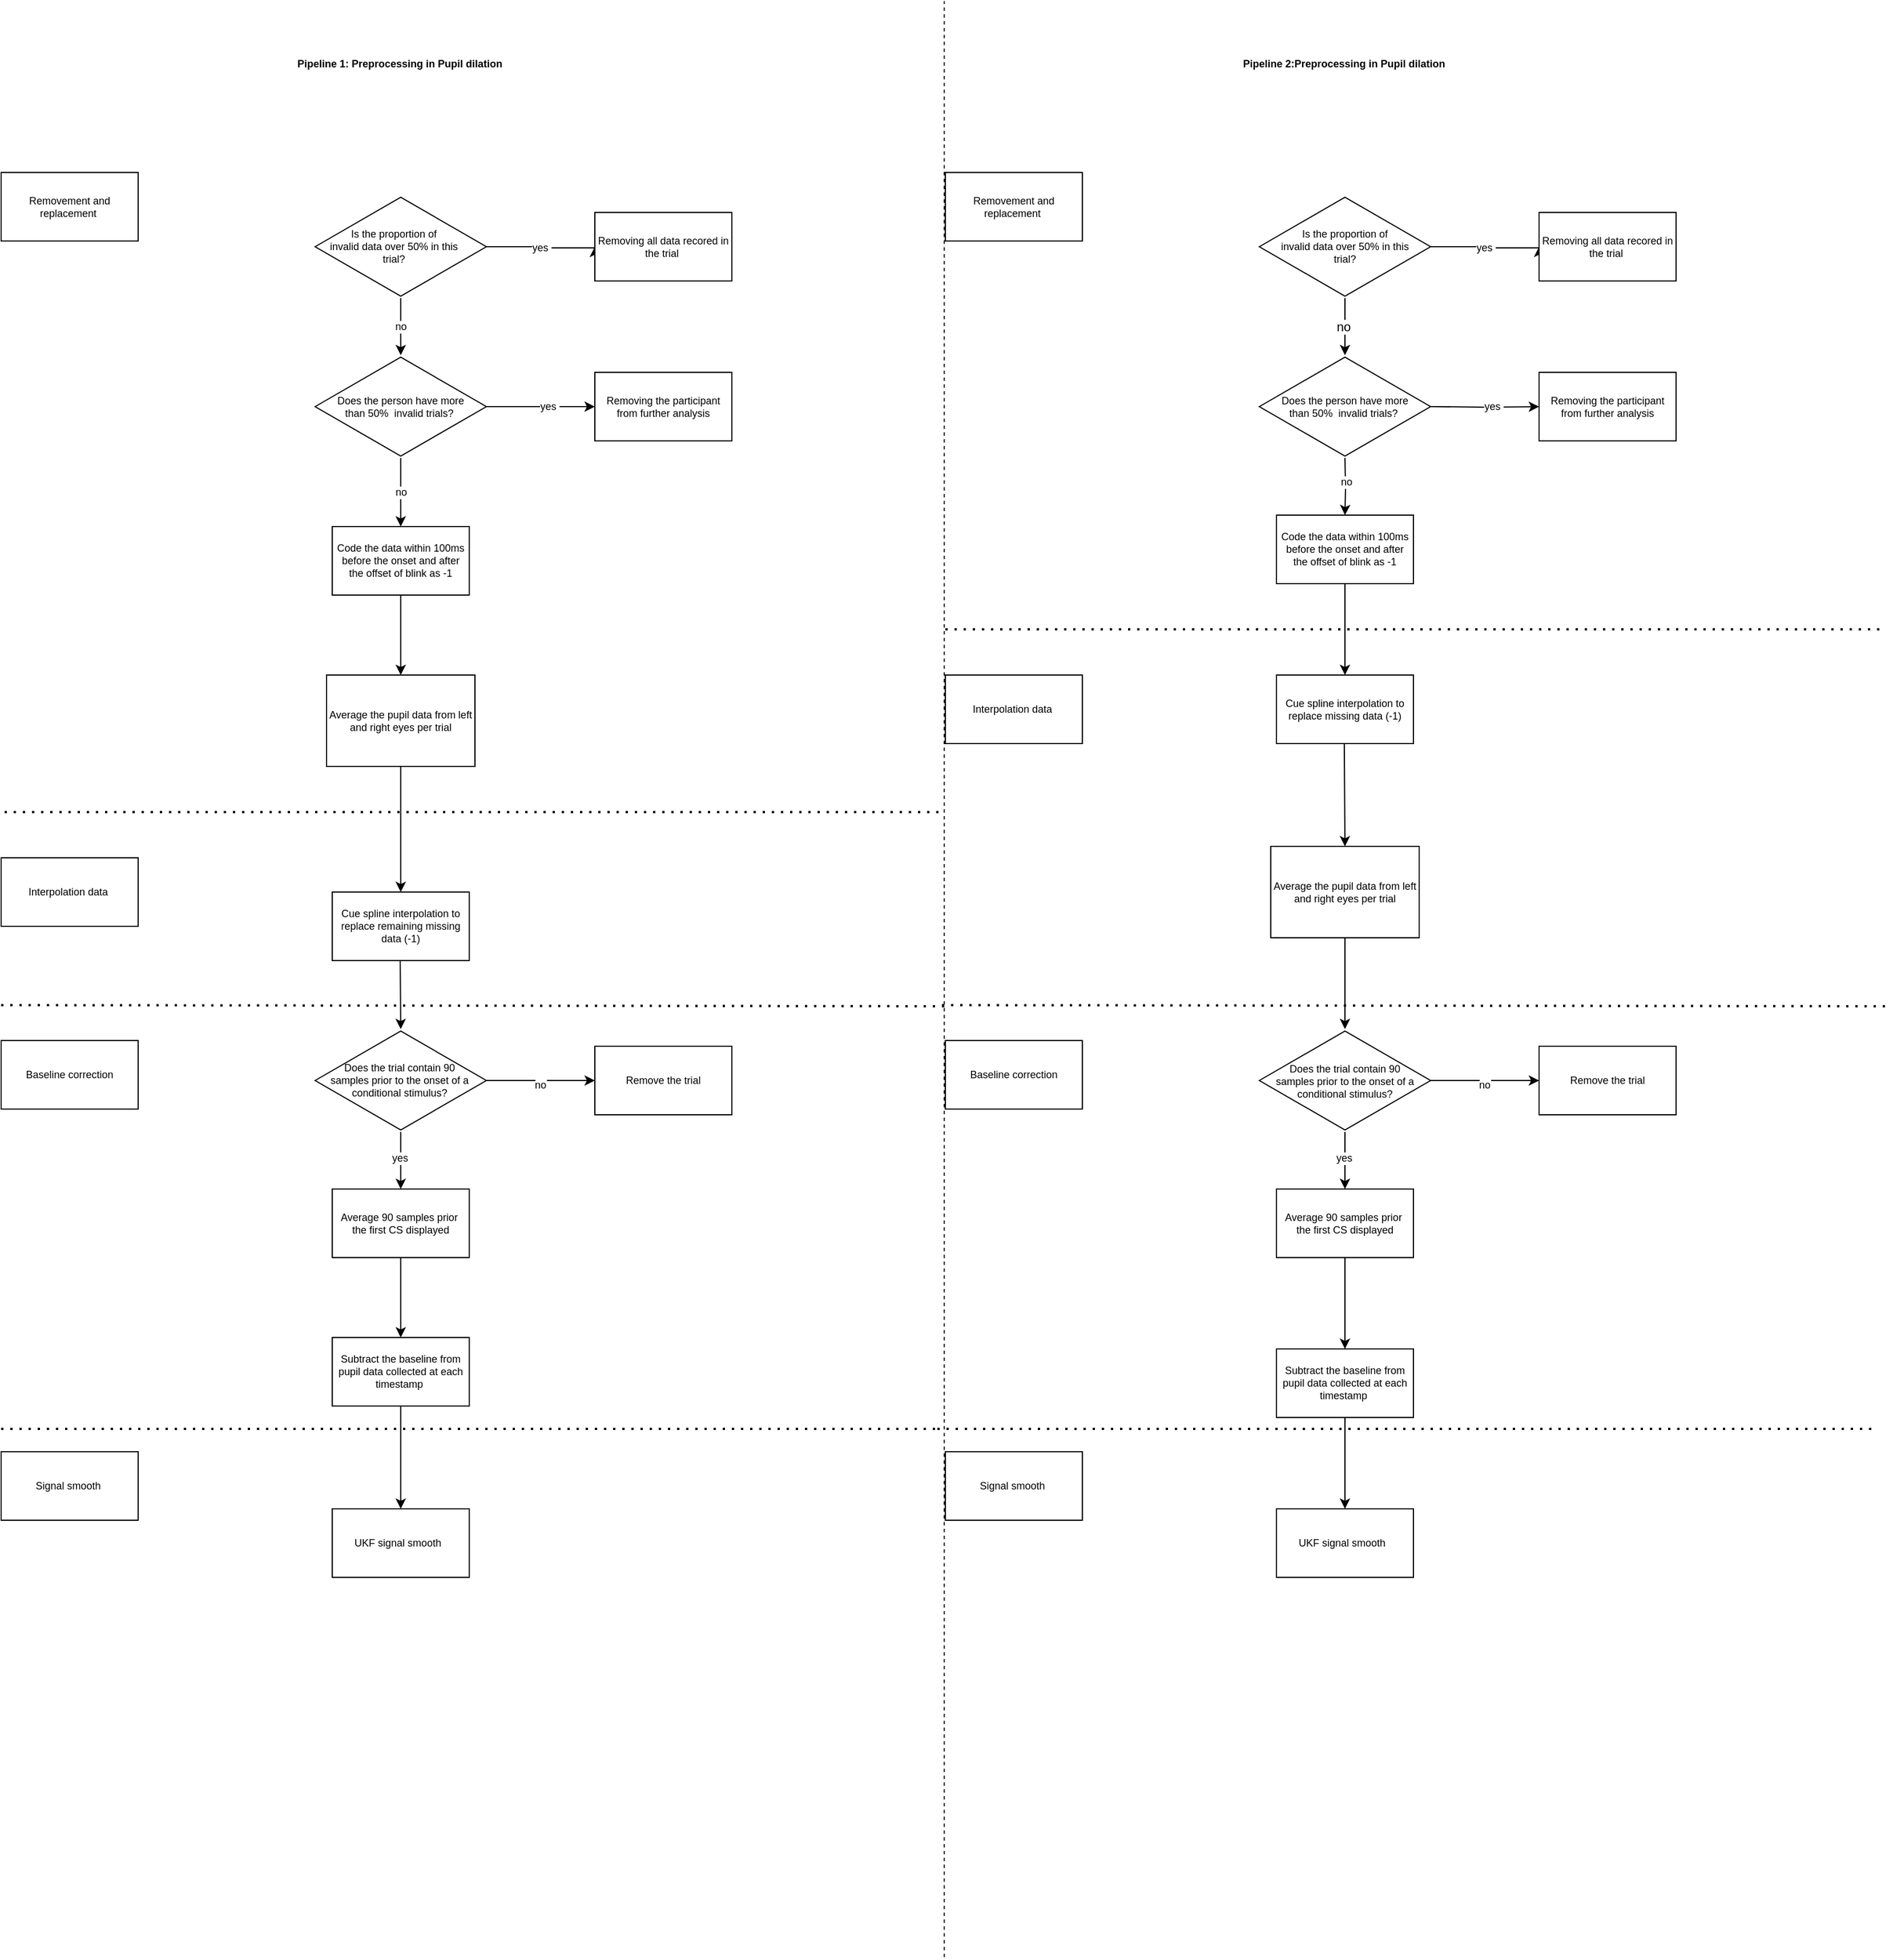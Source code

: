 <mxfile version="21.3.3" type="github">
  <diagram name="第 1 页" id="VAMxYnleN22QML6oUBr0">
    <mxGraphModel dx="1783" dy="493" grid="1" gridSize="10" guides="1" tooltips="1" connect="1" arrows="1" fold="1" page="1" pageScale="1" pageWidth="827" pageHeight="1169" math="0" shadow="0">
      <root>
        <mxCell id="0" />
        <mxCell id="1" parent="0" />
        <mxCell id="qU45uo9Rk5HEbrporvGn-14" value="&lt;h1 style=&quot;font-size: 9px;&quot;&gt;Pipeline 1: Preprocessing in Pupil dilation&amp;nbsp;&lt;/h1&gt;" style="text;html=1;align=center;verticalAlign=middle;resizable=0;points=[];autosize=1;strokeColor=none;fillColor=none;fontSize=9;" parent="1" vertex="1">
          <mxGeometry x="245" y="325" width="210" height="40" as="geometry" />
        </mxCell>
        <mxCell id="BT4phYu5JlUOmxXtcWHX-7" value="yes&amp;nbsp;" style="edgeStyle=orthogonalEdgeStyle;rounded=0;orthogonalLoop=1;jettySize=auto;html=1;fontSize=9;" parent="1" source="BT4phYu5JlUOmxXtcWHX-5" edge="1">
          <mxGeometry relative="1" as="geometry">
            <mxPoint x="520" y="505" as="targetPoint" />
            <Array as="points">
              <mxPoint x="473" y="505" />
              <mxPoint x="473" y="506" />
            </Array>
          </mxGeometry>
        </mxCell>
        <mxCell id="BT4phYu5JlUOmxXtcWHX-9" value="no&amp;nbsp;" style="edgeStyle=orthogonalEdgeStyle;rounded=0;orthogonalLoop=1;jettySize=auto;html=1;fontSize=9;" parent="1" source="BT4phYu5JlUOmxXtcWHX-5" edge="1">
          <mxGeometry relative="1" as="geometry">
            <mxPoint x="350" y="600" as="targetPoint" />
          </mxGeometry>
        </mxCell>
        <mxCell id="BT4phYu5JlUOmxXtcWHX-5" value="&lt;blockquote style=&quot;margin: 0 0 0 40px; border: none; padding: 0px;&quot;&gt;&lt;p style=&quot;text-align: left; line-height: 120%; font-size: 9px;&quot;&gt;&lt;br&gt;&lt;/p&gt;&lt;/blockquote&gt;" style="html=1;whiteSpace=wrap;aspect=fixed;shape=isoRectangle;fontSize=9;" parent="1" vertex="1">
          <mxGeometry x="275" y="460" width="150" height="90" as="geometry" />
        </mxCell>
        <mxCell id="BT4phYu5JlUOmxXtcWHX-8" value="Removing all data recored in the trial&amp;nbsp;" style="rounded=0;whiteSpace=wrap;html=1;fontSize=9;" parent="1" vertex="1">
          <mxGeometry x="520" y="475" width="120" height="60" as="geometry" />
        </mxCell>
        <mxCell id="BT4phYu5JlUOmxXtcWHX-19" value="yes&amp;nbsp;" style="edgeStyle=orthogonalEdgeStyle;rounded=0;orthogonalLoop=1;jettySize=auto;html=1;entryX=0;entryY=0.5;entryDx=0;entryDy=0;fontSize=9;" parent="1" source="BT4phYu5JlUOmxXtcWHX-16" target="BT4phYu5JlUOmxXtcWHX-18" edge="1">
          <mxGeometry x="0.158" relative="1" as="geometry">
            <mxPoint as="offset" />
          </mxGeometry>
        </mxCell>
        <mxCell id="BT4phYu5JlUOmxXtcWHX-18" value="Removing the participant from further analysis" style="rounded=0;whiteSpace=wrap;html=1;fontSize=9;" parent="1" vertex="1">
          <mxGeometry x="520" y="615" width="120" height="60" as="geometry" />
        </mxCell>
        <mxCell id="BT4phYu5JlUOmxXtcWHX-29" value="" style="edgeStyle=orthogonalEdgeStyle;rounded=0;orthogonalLoop=1;jettySize=auto;html=1;fontSize=9;" parent="1" source="BT4phYu5JlUOmxXtcWHX-22" target="BT4phYu5JlUOmxXtcWHX-28" edge="1">
          <mxGeometry relative="1" as="geometry" />
        </mxCell>
        <mxCell id="BT4phYu5JlUOmxXtcWHX-22" value="Average the pupil data from left and right eyes per trial" style="rounded=0;whiteSpace=wrap;html=1;fontSize=9;" parent="1" vertex="1">
          <mxGeometry x="285" y="880" width="130" height="80" as="geometry" />
        </mxCell>
        <mxCell id="Rm1TB6uYPlrhV0x-yWxz-5" value="no" style="edgeStyle=orthogonalEdgeStyle;rounded=0;orthogonalLoop=1;jettySize=auto;html=1;fontSize=9;" edge="1" parent="1" source="BT4phYu5JlUOmxXtcWHX-16" target="Rm1TB6uYPlrhV0x-yWxz-4">
          <mxGeometry relative="1" as="geometry" />
        </mxCell>
        <mxCell id="BT4phYu5JlUOmxXtcWHX-16" value="&lt;blockquote style=&quot;margin: 0 0 0 40px; border: none; padding: 0px;&quot;&gt;&lt;br&gt;&lt;/blockquote&gt;" style="html=1;whiteSpace=wrap;aspect=fixed;shape=isoRectangle;fontSize=9;align=left;" parent="1" vertex="1">
          <mxGeometry x="275" y="600" width="150" height="90" as="geometry" />
        </mxCell>
        <mxCell id="BT4phYu5JlUOmxXtcWHX-28" value="Cue spline interpolation to replace remaining missing data (-1)" style="rounded=0;whiteSpace=wrap;html=1;fontSize=9;" parent="1" vertex="1">
          <mxGeometry x="290" y="1070" width="120" height="60" as="geometry" />
        </mxCell>
        <mxCell id="BT4phYu5JlUOmxXtcWHX-30" value="Interpolation data&amp;nbsp;" style="rounded=0;whiteSpace=wrap;html=1;fontSize=9;" parent="1" vertex="1">
          <mxGeometry y="1040" width="120" height="60" as="geometry" />
        </mxCell>
        <mxCell id="BT4phYu5JlUOmxXtcWHX-32" value="" style="endArrow=classic;html=1;rounded=0;fontSize=9;" parent="1" edge="1">
          <mxGeometry width="50" height="50" relative="1" as="geometry">
            <mxPoint x="349.5" y="1130" as="sourcePoint" />
            <mxPoint x="350" y="1190" as="targetPoint" />
          </mxGeometry>
        </mxCell>
        <mxCell id="BT4phYu5JlUOmxXtcWHX-44" value="Baseline correction" style="whiteSpace=wrap;html=1;fontSize=9;" parent="1" vertex="1">
          <mxGeometry y="1200" width="120" height="60" as="geometry" />
        </mxCell>
        <mxCell id="BT4phYu5JlUOmxXtcWHX-48" value="" style="edgeStyle=orthogonalEdgeStyle;rounded=0;orthogonalLoop=1;jettySize=auto;html=1;fontSize=9;" parent="1" source="BT4phYu5JlUOmxXtcWHX-45" target="BT4phYu5JlUOmxXtcWHX-47" edge="1">
          <mxGeometry relative="1" as="geometry" />
        </mxCell>
        <mxCell id="BT4phYu5JlUOmxXtcWHX-49" value="no" style="edgeLabel;html=1;align=center;verticalAlign=middle;resizable=0;points=[];fontSize=9;" parent="BT4phYu5JlUOmxXtcWHX-48" vertex="1" connectable="0">
          <mxGeometry x="-0.011" y="-4" relative="1" as="geometry">
            <mxPoint as="offset" />
          </mxGeometry>
        </mxCell>
        <mxCell id="Rm1TB6uYPlrhV0x-yWxz-9" value="" style="edgeStyle=orthogonalEdgeStyle;rounded=0;orthogonalLoop=1;jettySize=auto;html=1;fontSize=9;" edge="1" parent="1" source="BT4phYu5JlUOmxXtcWHX-45">
          <mxGeometry relative="1" as="geometry">
            <mxPoint x="350" y="1330" as="targetPoint" />
          </mxGeometry>
        </mxCell>
        <mxCell id="Rm1TB6uYPlrhV0x-yWxz-10" value="yes" style="edgeLabel;html=1;align=center;verticalAlign=middle;resizable=0;points=[];fontSize=9;" vertex="1" connectable="0" parent="Rm1TB6uYPlrhV0x-yWxz-9">
          <mxGeometry x="-0.08" y="-1" relative="1" as="geometry">
            <mxPoint as="offset" />
          </mxGeometry>
        </mxCell>
        <mxCell id="BT4phYu5JlUOmxXtcWHX-45" value="&lt;blockquote style=&quot;margin: 0 0 0 40px; border: none; padding: 0px;&quot;&gt;&lt;div style=&quot;&quot;&gt;&lt;br&gt;&lt;/div&gt;&lt;/blockquote&gt;" style="html=1;whiteSpace=wrap;aspect=fixed;shape=isoRectangle;fontSize=9;align=left;" parent="1" vertex="1">
          <mxGeometry x="275" y="1190" width="150" height="90" as="geometry" />
        </mxCell>
        <mxCell id="BT4phYu5JlUOmxXtcWHX-47" value="Remove the trial" style="whiteSpace=wrap;html=1;fontSize=9;" parent="1" vertex="1">
          <mxGeometry x="520" y="1205" width="120" height="60" as="geometry" />
        </mxCell>
        <mxCell id="BT4phYu5JlUOmxXtcWHX-55" value="" style="endArrow=none;dashed=1;html=1;dashPattern=1 3;strokeWidth=2;rounded=0;fontSize=9;" parent="1" edge="1">
          <mxGeometry width="50" height="50" relative="1" as="geometry">
            <mxPoint x="3" y="1000" as="sourcePoint" />
            <mxPoint x="823" y="1000" as="targetPoint" />
          </mxGeometry>
        </mxCell>
        <mxCell id="BT4phYu5JlUOmxXtcWHX-60" value="" style="endArrow=none;dashed=1;html=1;dashPattern=1 3;strokeWidth=2;rounded=0;fontSize=9;" parent="1" edge="1">
          <mxGeometry width="50" height="50" relative="1" as="geometry">
            <mxPoint y="1169" as="sourcePoint" />
            <mxPoint x="830" y="1170" as="targetPoint" />
          </mxGeometry>
        </mxCell>
        <mxCell id="Rm1TB6uYPlrhV0x-yWxz-6" value="" style="edgeStyle=orthogonalEdgeStyle;rounded=0;orthogonalLoop=1;jettySize=auto;html=1;fontSize=9;" edge="1" parent="1" source="Rm1TB6uYPlrhV0x-yWxz-4" target="BT4phYu5JlUOmxXtcWHX-22">
          <mxGeometry relative="1" as="geometry" />
        </mxCell>
        <mxCell id="Rm1TB6uYPlrhV0x-yWxz-4" value="Code the data within 100ms before the onset and after the offset of blink as -1" style="whiteSpace=wrap;html=1;fontSize=9;" vertex="1" parent="1">
          <mxGeometry x="290" y="750" width="120" height="60" as="geometry" />
        </mxCell>
        <mxCell id="Rm1TB6uYPlrhV0x-yWxz-13" value="Signal smooth&amp;nbsp;" style="whiteSpace=wrap;html=1;fontSize=9;" vertex="1" parent="1">
          <mxGeometry y="1560" width="120" height="60" as="geometry" />
        </mxCell>
        <mxCell id="Rm1TB6uYPlrhV0x-yWxz-14" value="&lt;h1 style=&quot;font-size: 9px;&quot;&gt;Pipeline 2:Preprocessing in Pupil dilation&amp;nbsp;&lt;/h1&gt;" style="text;html=1;align=center;verticalAlign=middle;resizable=0;points=[];autosize=1;strokeColor=none;fillColor=none;fontSize=9;" vertex="1" parent="1">
          <mxGeometry x="1077" y="325" width="200" height="40" as="geometry" />
        </mxCell>
        <mxCell id="Rm1TB6uYPlrhV0x-yWxz-15" value="Removement and replacement&amp;nbsp;" style="rounded=0;whiteSpace=wrap;html=1;fontSize=9;" vertex="1" parent="1">
          <mxGeometry x="827" y="440" width="120" height="60" as="geometry" />
        </mxCell>
        <mxCell id="Rm1TB6uYPlrhV0x-yWxz-16" value="yes&amp;nbsp;" style="edgeStyle=orthogonalEdgeStyle;rounded=0;orthogonalLoop=1;jettySize=auto;html=1;fontSize=9;" edge="1" parent="1">
          <mxGeometry relative="1" as="geometry">
            <mxPoint x="1347" y="505" as="targetPoint" />
            <Array as="points">
              <mxPoint x="1300" y="505" />
              <mxPoint x="1300" y="506" />
            </Array>
            <mxPoint x="1252" y="505" as="sourcePoint" />
          </mxGeometry>
        </mxCell>
        <mxCell id="Rm1TB6uYPlrhV0x-yWxz-17" value="no&amp;nbsp;" style="edgeStyle=orthogonalEdgeStyle;rounded=0;orthogonalLoop=1;jettySize=auto;html=1;movable=0;resizable=0;rotatable=0;deletable=0;editable=0;locked=1;connectable=0;" edge="1" parent="1">
          <mxGeometry relative="1" as="geometry">
            <mxPoint x="1177" y="600" as="targetPoint" />
            <mxPoint x="1177" y="550" as="sourcePoint" />
          </mxGeometry>
        </mxCell>
        <mxCell id="Rm1TB6uYPlrhV0x-yWxz-19" value="Removing all data recored in the trial&amp;nbsp;" style="rounded=0;whiteSpace=wrap;html=1;fontSize=9;" vertex="1" parent="1">
          <mxGeometry x="1347" y="475" width="120" height="60" as="geometry" />
        </mxCell>
        <mxCell id="Rm1TB6uYPlrhV0x-yWxz-20" value="yes&amp;nbsp;" style="edgeStyle=orthogonalEdgeStyle;rounded=0;orthogonalLoop=1;jettySize=auto;html=1;entryX=0;entryY=0.5;entryDx=0;entryDy=0;fontSize=9;" edge="1" parent="1" target="Rm1TB6uYPlrhV0x-yWxz-21">
          <mxGeometry x="0.158" relative="1" as="geometry">
            <mxPoint as="offset" />
            <mxPoint x="1252" y="645" as="sourcePoint" />
          </mxGeometry>
        </mxCell>
        <mxCell id="Rm1TB6uYPlrhV0x-yWxz-21" value="Removing the participant from further analysis" style="rounded=0;whiteSpace=wrap;html=1;fontSize=9;" vertex="1" parent="1">
          <mxGeometry x="1347" y="615" width="120" height="60" as="geometry" />
        </mxCell>
        <mxCell id="Rm1TB6uYPlrhV0x-yWxz-24" value="" style="edgeStyle=orthogonalEdgeStyle;rounded=0;orthogonalLoop=1;jettySize=auto;html=1;fontSize=9;" edge="1" parent="1" target="Rm1TB6uYPlrhV0x-yWxz-40">
          <mxGeometry relative="1" as="geometry">
            <mxPoint x="1177" y="690" as="sourcePoint" />
          </mxGeometry>
        </mxCell>
        <mxCell id="Rm1TB6uYPlrhV0x-yWxz-57" value="no" style="edgeLabel;html=1;align=center;verticalAlign=middle;resizable=0;points=[];fontSize=9;" vertex="1" connectable="0" parent="Rm1TB6uYPlrhV0x-yWxz-24">
          <mxGeometry x="-0.172" relative="1" as="geometry">
            <mxPoint as="offset" />
          </mxGeometry>
        </mxCell>
        <mxCell id="Rm1TB6uYPlrhV0x-yWxz-27" value="Interpolation data&amp;nbsp;" style="rounded=0;whiteSpace=wrap;html=1;fontSize=9;" vertex="1" parent="1">
          <mxGeometry x="827" y="880" width="120" height="60" as="geometry" />
        </mxCell>
        <mxCell id="Rm1TB6uYPlrhV0x-yWxz-28" value="" style="endArrow=classic;html=1;rounded=0;fontSize=9;" edge="1" parent="1">
          <mxGeometry width="50" height="50" relative="1" as="geometry">
            <mxPoint x="1176.44" y="940" as="sourcePoint" />
            <mxPoint x="1177" y="1030" as="targetPoint" />
          </mxGeometry>
        </mxCell>
        <mxCell id="Rm1TB6uYPlrhV0x-yWxz-29" value="Baseline correction" style="whiteSpace=wrap;html=1;fontSize=9;" vertex="1" parent="1">
          <mxGeometry x="827" y="1200" width="120" height="60" as="geometry" />
        </mxCell>
        <mxCell id="Rm1TB6uYPlrhV0x-yWxz-30" value="" style="edgeStyle=orthogonalEdgeStyle;rounded=0;orthogonalLoop=1;jettySize=auto;html=1;fontSize=9;" edge="1" parent="1" source="Rm1TB6uYPlrhV0x-yWxz-34" target="Rm1TB6uYPlrhV0x-yWxz-35">
          <mxGeometry relative="1" as="geometry" />
        </mxCell>
        <mxCell id="Rm1TB6uYPlrhV0x-yWxz-31" value="no" style="edgeLabel;html=1;align=center;verticalAlign=middle;resizable=0;points=[];fontSize=9;" vertex="1" connectable="0" parent="Rm1TB6uYPlrhV0x-yWxz-30">
          <mxGeometry x="-0.011" y="-4" relative="1" as="geometry">
            <mxPoint as="offset" />
          </mxGeometry>
        </mxCell>
        <mxCell id="Rm1TB6uYPlrhV0x-yWxz-32" value="" style="edgeStyle=orthogonalEdgeStyle;rounded=0;orthogonalLoop=1;jettySize=auto;html=1;fontSize=9;" edge="1" parent="1" source="Rm1TB6uYPlrhV0x-yWxz-34" target="Rm1TB6uYPlrhV0x-yWxz-37">
          <mxGeometry relative="1" as="geometry" />
        </mxCell>
        <mxCell id="Rm1TB6uYPlrhV0x-yWxz-33" value="yes" style="edgeLabel;html=1;align=center;verticalAlign=middle;resizable=0;points=[];fontSize=9;" vertex="1" connectable="0" parent="Rm1TB6uYPlrhV0x-yWxz-32">
          <mxGeometry x="-0.08" y="-1" relative="1" as="geometry">
            <mxPoint as="offset" />
          </mxGeometry>
        </mxCell>
        <mxCell id="Rm1TB6uYPlrhV0x-yWxz-34" value="" style="html=1;whiteSpace=wrap;aspect=fixed;shape=isoRectangle;fontSize=9;" vertex="1" parent="1">
          <mxGeometry x="1102" y="1190" width="150" height="90" as="geometry" />
        </mxCell>
        <mxCell id="Rm1TB6uYPlrhV0x-yWxz-35" value="Remove the trial" style="whiteSpace=wrap;html=1;fontSize=9;" vertex="1" parent="1">
          <mxGeometry x="1347" y="1205" width="120" height="60" as="geometry" />
        </mxCell>
        <mxCell id="Rm1TB6uYPlrhV0x-yWxz-36" value="" style="edgeStyle=orthogonalEdgeStyle;rounded=0;orthogonalLoop=1;jettySize=auto;html=1;fontSize=9;" edge="1" parent="1" source="Rm1TB6uYPlrhV0x-yWxz-37" target="Rm1TB6uYPlrhV0x-yWxz-41">
          <mxGeometry relative="1" as="geometry" />
        </mxCell>
        <mxCell id="Rm1TB6uYPlrhV0x-yWxz-37" value="Average 90 samples prior&amp;nbsp; the first CS displayed" style="whiteSpace=wrap;html=1;fontSize=9;" vertex="1" parent="1">
          <mxGeometry x="1117" y="1330" width="120" height="60" as="geometry" />
        </mxCell>
        <mxCell id="Rm1TB6uYPlrhV0x-yWxz-38" value="" style="endArrow=none;dashed=1;html=1;dashPattern=1 3;strokeWidth=2;rounded=0;fontSize=9;" edge="1" parent="1">
          <mxGeometry width="50" height="50" relative="1" as="geometry">
            <mxPoint x="827" y="840" as="sourcePoint" />
            <mxPoint x="1647" y="840" as="targetPoint" />
          </mxGeometry>
        </mxCell>
        <mxCell id="Rm1TB6uYPlrhV0x-yWxz-39" value="" style="edgeStyle=orthogonalEdgeStyle;rounded=0;orthogonalLoop=1;jettySize=auto;html=1;fontSize=9;" edge="1" parent="1" source="Rm1TB6uYPlrhV0x-yWxz-40">
          <mxGeometry relative="1" as="geometry">
            <mxPoint x="1177" y="880" as="targetPoint" />
          </mxGeometry>
        </mxCell>
        <mxCell id="Rm1TB6uYPlrhV0x-yWxz-40" value="Code the data within 100ms before the onset and after the offset of blink as -1" style="whiteSpace=wrap;html=1;fontSize=9;" vertex="1" parent="1">
          <mxGeometry x="1117" y="740" width="120" height="60" as="geometry" />
        </mxCell>
        <mxCell id="Rm1TB6uYPlrhV0x-yWxz-62" value="" style="edgeStyle=orthogonalEdgeStyle;rounded=0;orthogonalLoop=1;jettySize=auto;html=1;" edge="1" parent="1" source="Rm1TB6uYPlrhV0x-yWxz-41" target="Rm1TB6uYPlrhV0x-yWxz-61">
          <mxGeometry relative="1" as="geometry" />
        </mxCell>
        <mxCell id="Rm1TB6uYPlrhV0x-yWxz-41" value="Subtract the baseline from pupil data collected at each timestamp&amp;nbsp;" style="whiteSpace=wrap;html=1;fontSize=9;" vertex="1" parent="1">
          <mxGeometry x="1117" y="1470" width="120" height="60" as="geometry" />
        </mxCell>
        <mxCell id="Rm1TB6uYPlrhV0x-yWxz-42" value="Signal smooth&amp;nbsp;" style="whiteSpace=wrap;html=1;fontSize=9;" vertex="1" parent="1">
          <mxGeometry x="827" y="1560" width="120" height="60" as="geometry" />
        </mxCell>
        <mxCell id="Rm1TB6uYPlrhV0x-yWxz-43" value="" style="endArrow=none;dashed=1;html=1;dashPattern=1 3;strokeWidth=2;rounded=0;fontSize=9;" edge="1" parent="1">
          <mxGeometry width="50" height="50" relative="1" as="geometry">
            <mxPoint y="1540" as="sourcePoint" />
            <mxPoint x="820" y="1540" as="targetPoint" />
          </mxGeometry>
        </mxCell>
        <mxCell id="Rm1TB6uYPlrhV0x-yWxz-44" value="Cue spline interpolation to replace missing data (-1)" style="rounded=0;whiteSpace=wrap;html=1;fontSize=9;" vertex="1" parent="1">
          <mxGeometry x="1117" y="880" width="120" height="60" as="geometry" />
        </mxCell>
        <mxCell id="Rm1TB6uYPlrhV0x-yWxz-48" value="" style="edgeStyle=orthogonalEdgeStyle;rounded=0;orthogonalLoop=1;jettySize=auto;html=1;fontSize=9;" edge="1" parent="1" source="Rm1TB6uYPlrhV0x-yWxz-46" target="Rm1TB6uYPlrhV0x-yWxz-34">
          <mxGeometry relative="1" as="geometry" />
        </mxCell>
        <mxCell id="Rm1TB6uYPlrhV0x-yWxz-46" value="Average the pupil data from left and right eyes per trial" style="rounded=0;whiteSpace=wrap;html=1;fontSize=9;" vertex="1" parent="1">
          <mxGeometry x="1112" y="1030" width="130" height="80" as="geometry" />
        </mxCell>
        <mxCell id="Rm1TB6uYPlrhV0x-yWxz-49" value="" style="endArrow=none;dashed=1;html=1;dashPattern=1 3;strokeWidth=2;rounded=0;fontSize=9;" edge="1" parent="1">
          <mxGeometry width="50" height="50" relative="1" as="geometry">
            <mxPoint x="824" y="1169" as="sourcePoint" />
            <mxPoint x="1654" y="1170" as="targetPoint" />
          </mxGeometry>
        </mxCell>
        <mxCell id="Rm1TB6uYPlrhV0x-yWxz-50" value="" style="endArrow=none;dashed=1;html=1;dashPattern=1 3;strokeWidth=2;rounded=0;fontSize=9;" edge="1" parent="1">
          <mxGeometry width="50" height="50" relative="1" as="geometry">
            <mxPoint x="820" y="1540" as="sourcePoint" />
            <mxPoint x="1640" y="1540" as="targetPoint" />
          </mxGeometry>
        </mxCell>
        <mxCell id="Rm1TB6uYPlrhV0x-yWxz-51" value="" style="endArrow=none;dashed=1;html=1;rounded=0;fontSize=9;" edge="1" parent="1">
          <mxGeometry width="50" height="50" relative="1" as="geometry">
            <mxPoint x="826" y="2002.5" as="sourcePoint" />
            <mxPoint x="826" y="290" as="targetPoint" />
          </mxGeometry>
        </mxCell>
        <mxCell id="Rm1TB6uYPlrhV0x-yWxz-53" value="Removement and replacement&amp;nbsp;" style="rounded=0;whiteSpace=wrap;html=1;fontSize=9;" vertex="1" parent="1">
          <mxGeometry y="440" width="120" height="60" as="geometry" />
        </mxCell>
        <mxCell id="Rm1TB6uYPlrhV0x-yWxz-61" value="UKF signal smooth&amp;nbsp;&amp;nbsp;" style="whiteSpace=wrap;html=1;fontSize=9;" vertex="1" parent="1">
          <mxGeometry x="1117" y="1610" width="120" height="60" as="geometry" />
        </mxCell>
        <mxCell id="Rm1TB6uYPlrhV0x-yWxz-63" value="" style="edgeStyle=orthogonalEdgeStyle;rounded=0;orthogonalLoop=1;jettySize=auto;html=1;" edge="1" parent="1" source="Rm1TB6uYPlrhV0x-yWxz-64" target="Rm1TB6uYPlrhV0x-yWxz-65">
          <mxGeometry relative="1" as="geometry" />
        </mxCell>
        <mxCell id="Rm1TB6uYPlrhV0x-yWxz-64" value="Subtract the baseline from pupil data collected at each timestamp&amp;nbsp;" style="whiteSpace=wrap;html=1;fontSize=9;" vertex="1" parent="1">
          <mxGeometry x="290" y="1460" width="120" height="60" as="geometry" />
        </mxCell>
        <mxCell id="Rm1TB6uYPlrhV0x-yWxz-65" value="UKF signal smooth&amp;nbsp;&amp;nbsp;" style="whiteSpace=wrap;html=1;fontSize=9;" vertex="1" parent="1">
          <mxGeometry x="290" y="1610" width="120" height="60" as="geometry" />
        </mxCell>
        <mxCell id="Rm1TB6uYPlrhV0x-yWxz-68" value="" style="edgeStyle=orthogonalEdgeStyle;rounded=0;orthogonalLoop=1;jettySize=auto;html=1;" edge="1" parent="1" source="Rm1TB6uYPlrhV0x-yWxz-66" target="Rm1TB6uYPlrhV0x-yWxz-64">
          <mxGeometry relative="1" as="geometry" />
        </mxCell>
        <mxCell id="Rm1TB6uYPlrhV0x-yWxz-66" value="Average 90 samples prior&amp;nbsp; the first CS displayed" style="whiteSpace=wrap;html=1;fontSize=9;" vertex="1" parent="1">
          <mxGeometry x="290" y="1330" width="120" height="60" as="geometry" />
        </mxCell>
        <mxCell id="Rm1TB6uYPlrhV0x-yWxz-69" value="&lt;blockquote style=&quot;margin: 0 0 0 40px; border: none; padding: 0px;&quot;&gt;&lt;p style=&quot;text-align: left; line-height: 120%; font-size: 9px;&quot;&gt;&lt;br&gt;&lt;/p&gt;&lt;/blockquote&gt;" style="html=1;whiteSpace=wrap;aspect=fixed;shape=isoRectangle;fontSize=9;" vertex="1" parent="1">
          <mxGeometry x="1102" y="460" width="150" height="90" as="geometry" />
        </mxCell>
        <mxCell id="Rm1TB6uYPlrhV0x-yWxz-70" value="&lt;blockquote style=&quot;margin: 0 0 0 40px; border: none; padding: 0px;&quot;&gt;&lt;br&gt;&lt;/blockquote&gt;" style="html=1;whiteSpace=wrap;aspect=fixed;shape=isoRectangle;fontSize=9;align=left;" vertex="1" parent="1">
          <mxGeometry x="1102" y="600" width="150" height="90" as="geometry" />
        </mxCell>
        <mxCell id="Rm1TB6uYPlrhV0x-yWxz-71" value="Does the trial contain 90 samples prior to the onset of a conditional stimulus?" style="text;html=1;strokeColor=none;fillColor=none;align=center;verticalAlign=middle;whiteSpace=wrap;rounded=0;fontSize=9;" vertex="1" parent="1">
          <mxGeometry x="284" y="1220" width="130" height="30" as="geometry" />
        </mxCell>
        <mxCell id="Rm1TB6uYPlrhV0x-yWxz-72" value="Does the trial contain 90 samples prior to the onset of a conditional stimulus?" style="text;html=1;strokeColor=none;fillColor=none;align=center;verticalAlign=middle;whiteSpace=wrap;rounded=0;fontSize=9;" vertex="1" parent="1">
          <mxGeometry x="1112" y="1221" width="130" height="30" as="geometry" />
        </mxCell>
        <mxCell id="Rm1TB6uYPlrhV0x-yWxz-73" value="Does the person have more than 50%&amp;nbsp; invalid trials?&amp;nbsp;" style="text;html=1;strokeColor=none;fillColor=none;align=center;verticalAlign=middle;whiteSpace=wrap;rounded=0;fontSize=9;" vertex="1" parent="1">
          <mxGeometry x="285" y="630" width="130" height="30" as="geometry" />
        </mxCell>
        <mxCell id="Rm1TB6uYPlrhV0x-yWxz-74" value="Is the proportion of invalid&amp;nbsp;&lt;span style=&quot;border-color: var(--border-color); font-size: 9px; text-align: left; background-color: initial;&quot;&gt;data over 50% in this trial?&lt;/span&gt;" style="text;html=1;strokeColor=none;fillColor=none;align=center;verticalAlign=middle;whiteSpace=wrap;rounded=0;fontSize=9;" vertex="1" parent="1">
          <mxGeometry x="284" y="490" width="120" height="30" as="geometry" />
        </mxCell>
        <mxCell id="Rm1TB6uYPlrhV0x-yWxz-75" value="Is the proportion of invalid&amp;nbsp;&lt;span style=&quot;border-color: var(--border-color); font-size: 9px; text-align: left; background-color: initial;&quot;&gt;data over 50% in this trial?&lt;/span&gt;" style="text;html=1;strokeColor=none;fillColor=none;align=center;verticalAlign=middle;whiteSpace=wrap;rounded=0;fontSize=9;" vertex="1" parent="1">
          <mxGeometry x="1117" y="490" width="120" height="30" as="geometry" />
        </mxCell>
        <mxCell id="Rm1TB6uYPlrhV0x-yWxz-76" value="Does the person have more than 50%&amp;nbsp; invalid trials?&amp;nbsp;" style="text;html=1;strokeColor=none;fillColor=none;align=center;verticalAlign=middle;whiteSpace=wrap;rounded=0;fontSize=9;" vertex="1" parent="1">
          <mxGeometry x="1112" y="630" width="130" height="30" as="geometry" />
        </mxCell>
      </root>
    </mxGraphModel>
  </diagram>
</mxfile>
